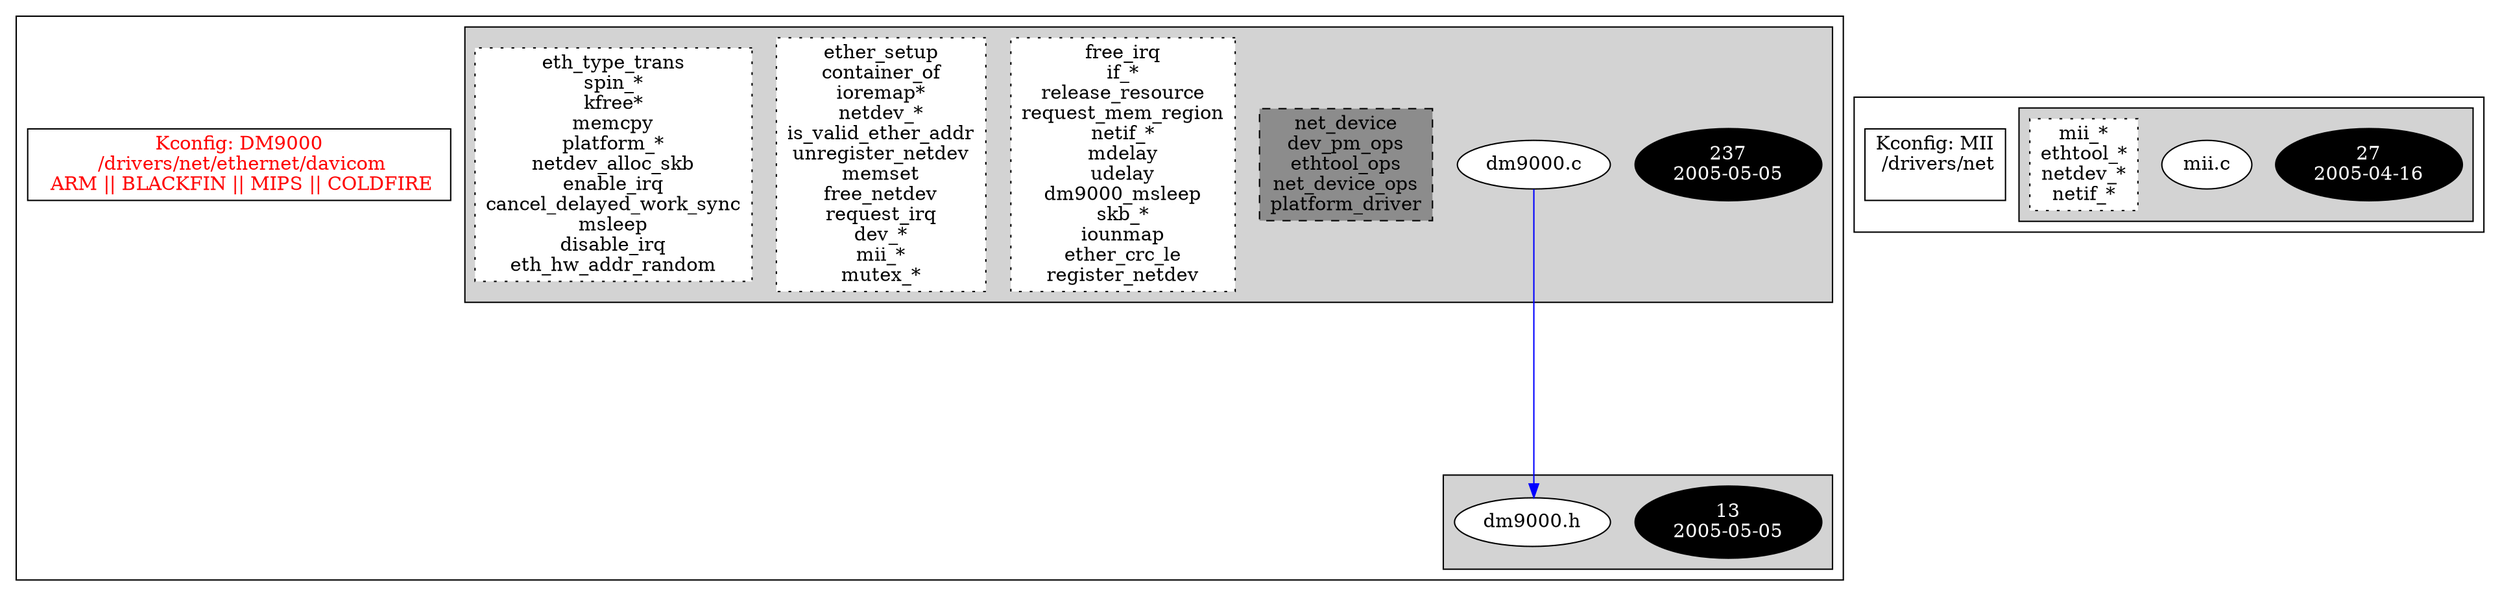 digraph Driver {
	ranksep=2;
	splines=ortho;
	//Symbol: DM9000
	subgraph "cluster_DM9000"{
		subgraph "cluster_dm9000.h" {
			style=filled
			"commit_dm9000.h" [style=filled, fillcolor=black, fontcolor=white, label="13\n2005-05-05"];
			"dm9000.h" [style=filled, fillcolor=white, fontcolor=black, label="dm9000.h\n"];
		}
		subgraph "cluster_dm9000.c" {
			style=filled
			"commit_dm9000.c" [style=filled, fillcolor=black, fontcolor=white, label="237\n2005-05-05"];
			"dm9000.c" [style=filled, fillcolor=white, fontcolor=black, label="dm9000.c\n"];
			"structs-dm9000.c" [style="filled,dashed" shape=box, fillcolor=grey55, fontcolor=black, label="net_device\ndev_pm_ops\nethtool_ops\nnet_device_ops\nplatform_driver\n"];
			"funccall3-dm9000.c" [style="filled,dotted" shape=box, fillcolor=white, fontcolor=black, label="free_irq\nif_*\nrelease_resource\nrequest_mem_region\nnetif_*\nmdelay\nudelay\ndm9000_msleep\nskb_*\niounmap\nether_crc_le\nregister_netdev\n"];
			"funccall2-dm9000.c" [style="filled,dotted" shape=box, fillcolor=white, fontcolor=black, label="ether_setup\ncontainer_of\nioremap*\nnetdev_*\nis_valid_ether_addr\nunregister_netdev\nmemset\nfree_netdev\nrequest_irq\ndev_*\nmii_*\nmutex_*\n"];
			"funccall1-dm9000.c" [style="filled,dotted" shape=box, fillcolor=white, fontcolor=black, label="eth_type_trans\nspin_*\nkfree*\nmemcpy\nplatform_*\nnetdev_alloc_skb\nenable_irq\ncancel_delayed_work_sync\nmsleep\ndisable_irq\neth_hw_addr_random\n"];
		}
		"K:DM9000" [label="Kconfig: DM9000\n /drivers/net/ethernet/davicom\n  ARM || BLACKFIN || MIPS || COLDFIRE ", shape=box, fontcolor=red];
	}
	//Symbol: MII
	subgraph "cluster_MII"{
		subgraph "cluster_mii.c" {
			style=filled
			"commit_mii.c" [style=filled, fillcolor=black, fontcolor=white, label="27\n2005-04-16"];
			"mii.c" [style=filled, fillcolor=white, fontcolor=black, label="mii.c\n"];
			"funccall0-mii.c" [style="filled,dotted" shape=box, fillcolor=white, fontcolor=black, label="mii_*\nethtool_*\nnetdev_*\nnetif_*\n"];
		}
		"K:MII" [label="Kconfig: MII\n /drivers/net\n ", shape=box];
	}
"dm9000.c" -> "dm9000.h"[color=blue];
}
